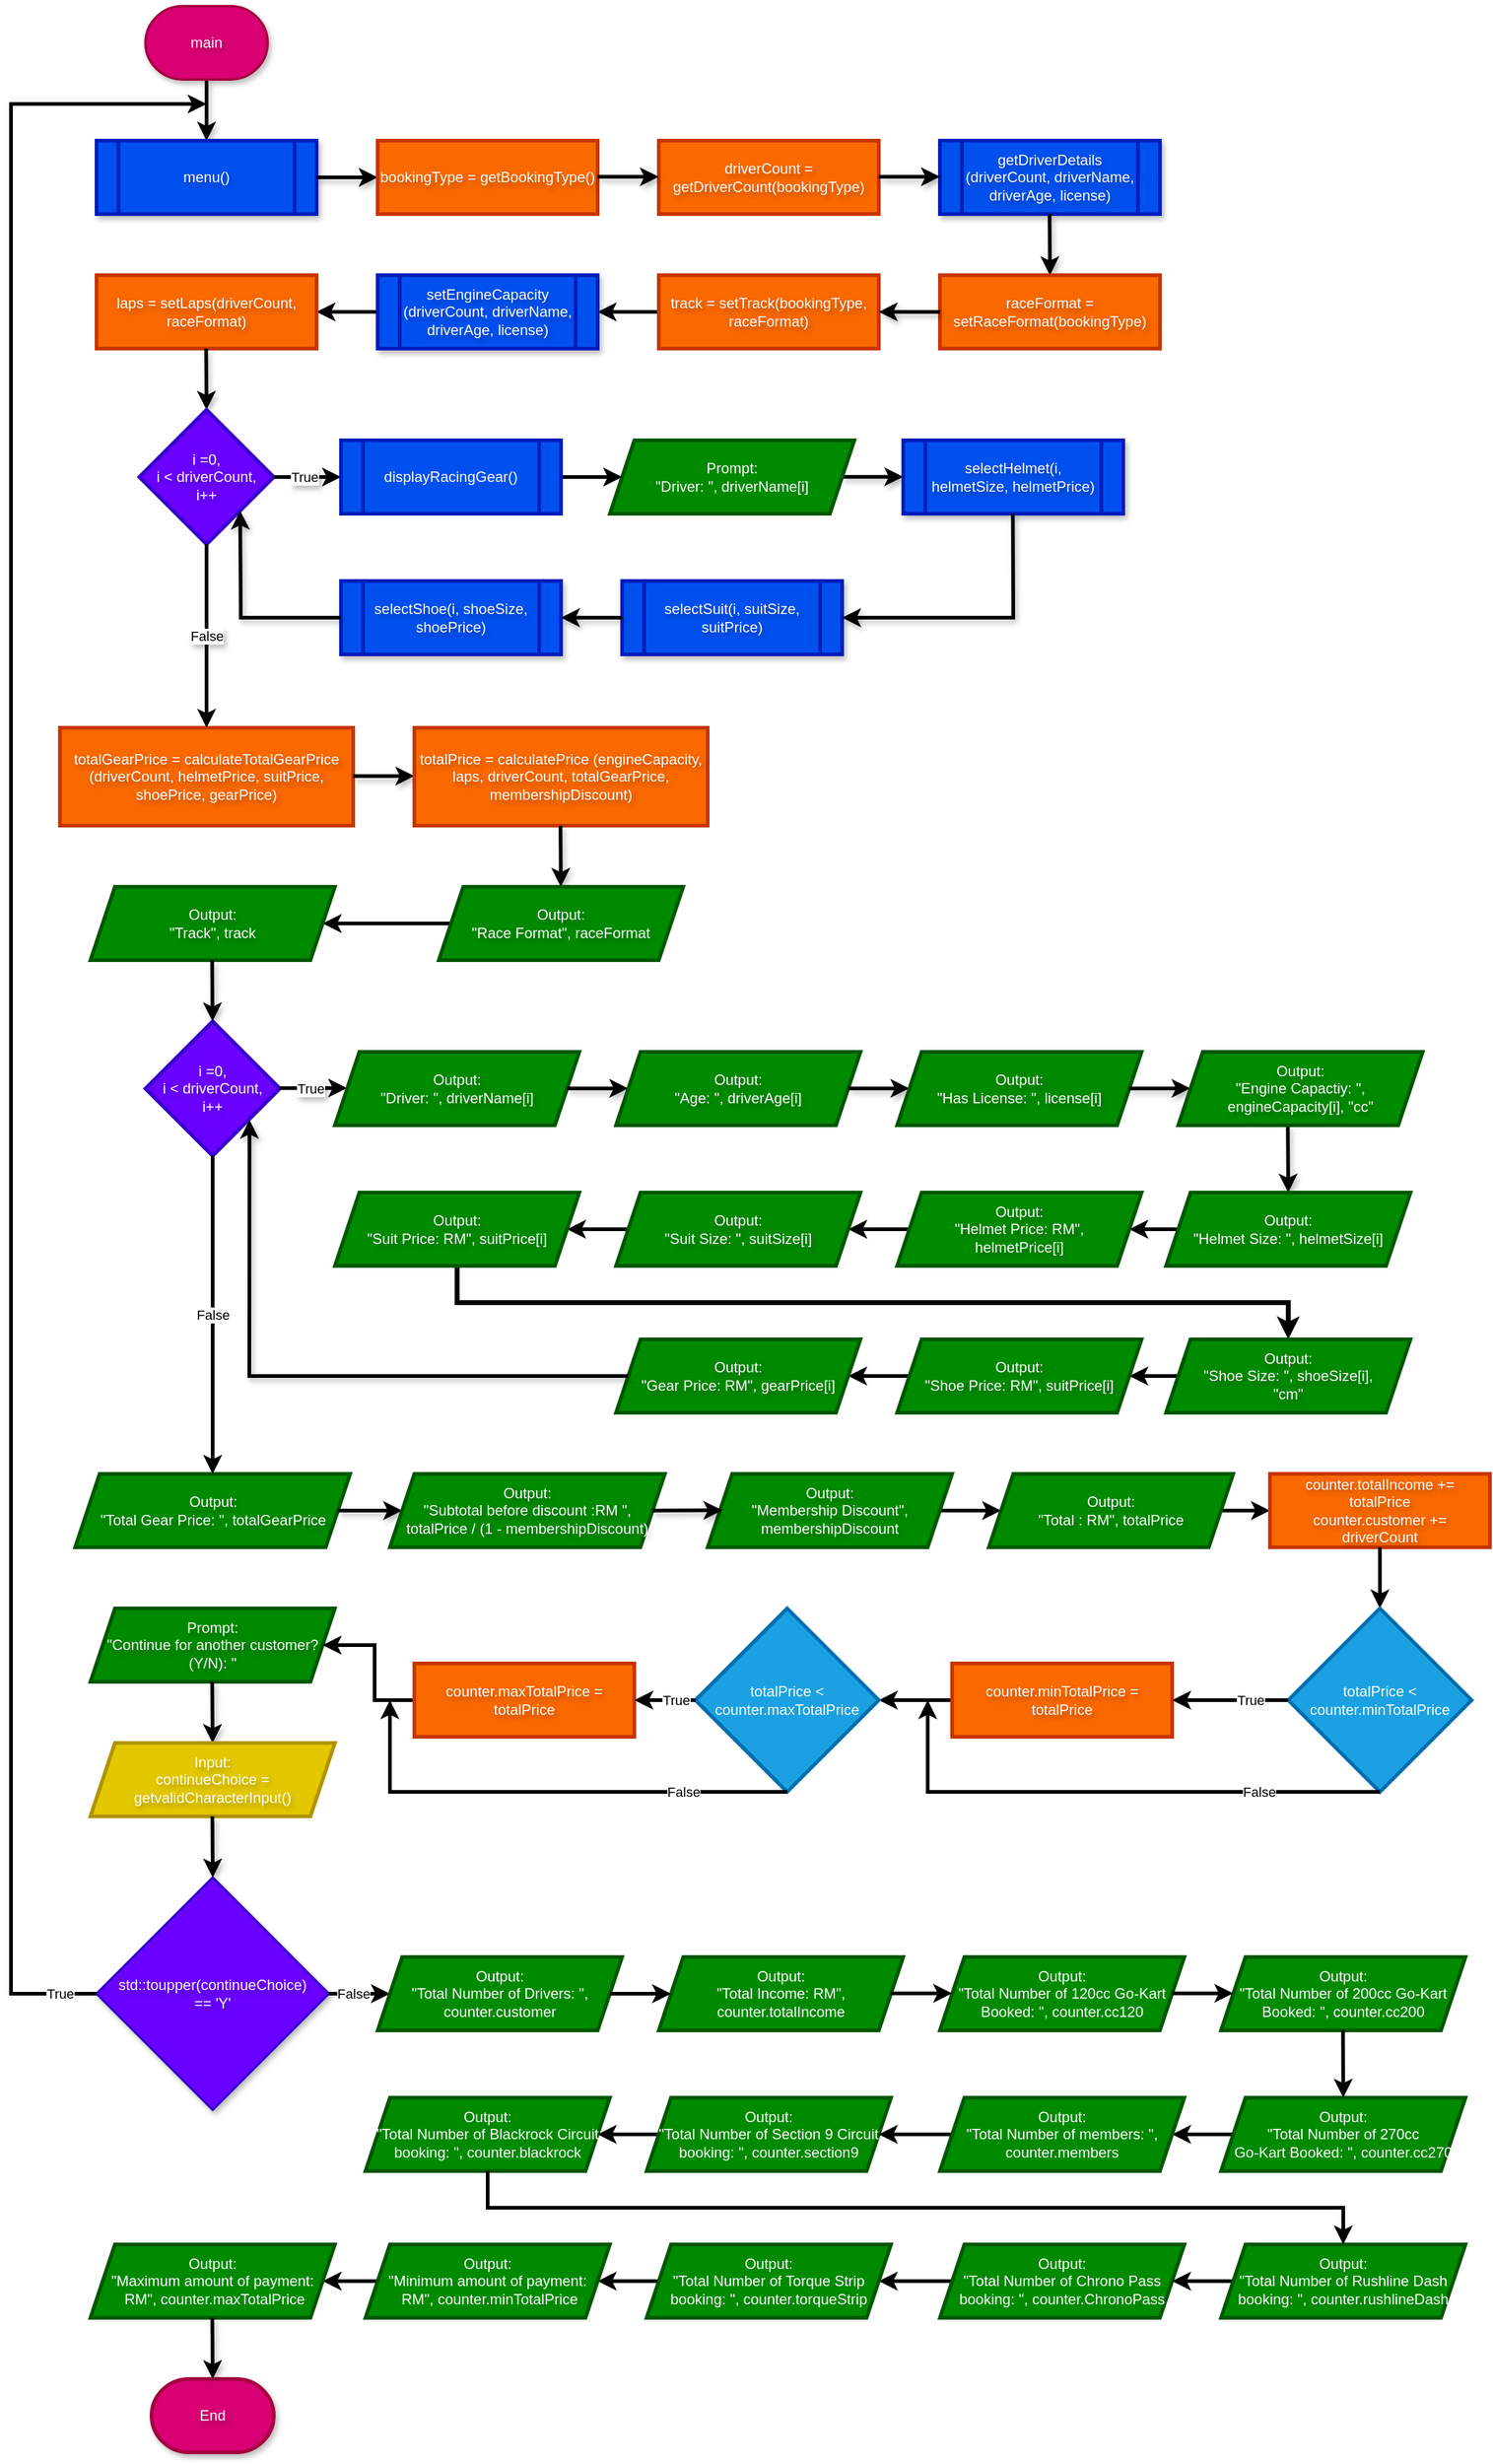 <mxfile>
    <diagram id="DSDsXnFP1v6kwenmJiHx" name="Page-1">
        <mxGraphModel dx="680" dy="610" grid="1" gridSize="10" guides="1" tooltips="1" connect="1" arrows="1" fold="1" page="1" pageScale="1" pageWidth="827" pageHeight="1169" background="none" math="0" shadow="0">
            <root>
                <mxCell id="0"/>
                <mxCell id="1" parent="0"/>
                <mxCell id="25" value="" style="edgeStyle=none;html=1;strokeWidth=3;shadow=1;textShadow=1;spacing=2;" parent="1" source="2" target="24" edge="1">
                    <mxGeometry relative="1" as="geometry"/>
                </mxCell>
                <mxCell id="2" value="main" style="strokeWidth=2;html=1;shape=mxgraph.flowchart.terminator;whiteSpace=wrap;fillColor=#d80073;strokeColor=#A50040;shadow=1;fontColor=#ffffff;textShadow=1;spacing=2;" parent="1" vertex="1">
                    <mxGeometry x="270" y="40" width="100" height="60" as="geometry"/>
                </mxCell>
                <mxCell id="24" value="menu()" style="shape=process;whiteSpace=wrap;html=1;backgroundOutline=1;strokeWidth=3;shadow=1;fillColor=#0050ef;strokeColor=#001DBC;fontColor=#ffffff;textShadow=1;spacing=2;" parent="1" vertex="1">
                    <mxGeometry x="230" y="150" width="180" height="60" as="geometry"/>
                </mxCell>
                <mxCell id="109" value="std::toupper(continueChoice)&lt;br&gt;== &#39;Y&#39;" style="rhombus;whiteSpace=wrap;html=1;fillColor=#6a00ff;strokeColor=#3700CC;strokeWidth=2;shadow=1;fontColor=#ffffff;textShadow=1;spacing=2;" parent="1" vertex="1">
                    <mxGeometry x="230" y="1570" width="190" height="190" as="geometry"/>
                </mxCell>
                <mxCell id="118" value="" style="edgeStyle=none;html=1;strokeWidth=3;shadow=1;textShadow=1;spacing=2;exitX=1;exitY=0.5;exitDx=0;exitDy=0;" parent="1" source="24" edge="1">
                    <mxGeometry relative="1" as="geometry">
                        <mxPoint x="319.66" y="210" as="sourcePoint"/>
                        <mxPoint x="460" y="180" as="targetPoint"/>
                    </mxGeometry>
                </mxCell>
                <mxCell id="119" value="bookingType = getBookingType()" style="whiteSpace=wrap;html=1;fillColor=#fa6800;fontColor=#FFFFFF;strokeColor=#C73500;strokeWidth=3;textShadow=1;spacing=2;" parent="1" vertex="1">
                    <mxGeometry x="460" y="150" width="180" height="60" as="geometry"/>
                </mxCell>
                <mxCell id="121" value="driverCount =&lt;br&gt;getDriverCount(bookingType)" style="whiteSpace=wrap;html=1;fillColor=#fa6800;fontColor=#FFFFFF;strokeColor=#C73500;strokeWidth=3;textShadow=1;spacing=2;" parent="1" vertex="1">
                    <mxGeometry x="690" y="150" width="180" height="60" as="geometry"/>
                </mxCell>
                <mxCell id="124" value="getDriverDetails (driverCount, driverName, driverAge, license)" style="shape=process;whiteSpace=wrap;html=1;backgroundOutline=1;strokeWidth=3;shadow=1;fillColor=#0050ef;strokeColor=#001DBC;fontColor=#ffffff;textShadow=1;spacing=2;" parent="1" vertex="1">
                    <mxGeometry x="920" y="150" width="180" height="60" as="geometry"/>
                </mxCell>
                <mxCell id="125" value="" style="edgeStyle=none;html=1;strokeWidth=3;shadow=1;entryX=0.5;entryY=0;entryDx=0;entryDy=0;textShadow=1;spacing=2;" parent="1" edge="1">
                    <mxGeometry relative="1" as="geometry">
                        <mxPoint x="1009.71" y="210" as="sourcePoint"/>
                        <mxPoint x="1010.05" y="260" as="targetPoint"/>
                    </mxGeometry>
                </mxCell>
                <mxCell id="126" value="raceFormat =&lt;br&gt;setRaceFormat(bookingType)" style="whiteSpace=wrap;html=1;fillColor=#fa6800;fontColor=#FFFFFF;strokeColor=#C73500;strokeWidth=3;textShadow=1;spacing=2;" parent="1" vertex="1">
                    <mxGeometry x="920" y="260" width="180" height="60" as="geometry"/>
                </mxCell>
                <mxCell id="228" value="" style="edgeStyle=none;html=1;strokeWidth=3;" parent="1" source="129" target="132" edge="1">
                    <mxGeometry relative="1" as="geometry"/>
                </mxCell>
                <mxCell id="129" value="track = setTrack(bookingType, raceFormat)" style="whiteSpace=wrap;html=1;fillColor=#fa6800;fontColor=#FFFFFF;strokeColor=#C73500;strokeWidth=3;textShadow=1;spacing=2;" parent="1" vertex="1">
                    <mxGeometry x="690" y="260" width="180" height="60" as="geometry"/>
                </mxCell>
                <mxCell id="229" value="" style="edgeStyle=none;html=1;strokeWidth=3;" parent="1" source="132" target="134" edge="1">
                    <mxGeometry relative="1" as="geometry"/>
                </mxCell>
                <mxCell id="132" value="setEngineCapacity&lt;br&gt;(driverCount, driverName, driverAge, license)" style="shape=process;whiteSpace=wrap;html=1;backgroundOutline=1;strokeWidth=3;shadow=1;fillColor=#0050ef;strokeColor=#001DBC;fontColor=#ffffff;textShadow=1;spacing=2;" parent="1" vertex="1">
                    <mxGeometry x="460" y="260" width="180" height="60" as="geometry"/>
                </mxCell>
                <mxCell id="134" value="laps = setLaps(driverCount, raceFormat)" style="whiteSpace=wrap;html=1;fillColor=#fa6800;fontColor=#FFFFFF;strokeColor=#C73500;strokeWidth=3;textShadow=1;spacing=2;" parent="1" vertex="1">
                    <mxGeometry x="230" y="260" width="180" height="60" as="geometry"/>
                </mxCell>
                <mxCell id="135" value="" style="edgeStyle=none;html=1;strokeWidth=3;shadow=1;entryX=0.5;entryY=0;entryDx=0;entryDy=0;textShadow=1;spacing=2;" parent="1" edge="1">
                    <mxGeometry relative="1" as="geometry">
                        <mxPoint x="319.66" y="320" as="sourcePoint"/>
                        <mxPoint x="320" y="370" as="targetPoint"/>
                    </mxGeometry>
                </mxCell>
                <mxCell id="136" value="i =0,&lt;br&gt;i &amp;lt; driverCount,&lt;br&gt;i++" style="rhombus;whiteSpace=wrap;html=1;fillColor=#6a00ff;fontColor=#ffffff;strokeColor=#3700CC;textShadow=1;spacing=2;strokeWidth=3;" parent="1" vertex="1">
                    <mxGeometry x="265" y="370" width="110" height="110" as="geometry"/>
                </mxCell>
                <mxCell id="143" value="selectSuit(i, suitSize, suitPrice)" style="shape=process;whiteSpace=wrap;html=1;backgroundOutline=1;strokeWidth=3;shadow=1;fillColor=#0050ef;strokeColor=#001DBC;fontColor=#ffffff;textShadow=1;spacing=2;" parent="1" vertex="1">
                    <mxGeometry x="660" y="510" width="180" height="60" as="geometry"/>
                </mxCell>
                <mxCell id="145" value="selectShoe(i, shoeSize, shoePrice)" style="shape=process;whiteSpace=wrap;html=1;backgroundOutline=1;strokeWidth=3;shadow=1;fillColor=#0050ef;strokeColor=#001DBC;fontColor=#ffffff;textShadow=1;spacing=2;" parent="1" vertex="1">
                    <mxGeometry x="430" y="510" width="180" height="60" as="geometry"/>
                </mxCell>
                <mxCell id="146" value="" style="edgeStyle=none;html=1;strokeWidth=3;shadow=1;entryX=1;entryY=1;entryDx=0;entryDy=0;exitX=0;exitY=0.5;exitDx=0;exitDy=0;rounded=0;curved=0;textShadow=1;spacing=2;" parent="1" source="145" target="136" edge="1">
                    <mxGeometry relative="1" as="geometry">
                        <mxPoint x="428" y="770" as="sourcePoint"/>
                        <mxPoint x="346.5" y="452.5" as="targetPoint"/>
                        <Array as="points">
                            <mxPoint x="348" y="540"/>
                        </Array>
                    </mxGeometry>
                </mxCell>
                <mxCell id="149" value="totalGearPrice = calculateTotalGearPrice (driverCount, helmetPrice, suitPrice, shoePrice, gearPrice)" style="whiteSpace=wrap;html=1;fillColor=#fa6800;fontColor=#FFFFFF;strokeColor=#C73500;strokeWidth=3;textShadow=1;spacing=2;" parent="1" vertex="1">
                    <mxGeometry x="200" y="630" width="240" height="80" as="geometry"/>
                </mxCell>
                <mxCell id="150" value="" style="endArrow=classic;html=1;exitX=0.5;exitY=1;exitDx=0;exitDy=0;entryX=0.5;entryY=0;entryDx=0;entryDy=0;strokeWidth=3;textShadow=1;spacing=2;" parent="1" source="136" target="149" edge="1">
                    <mxGeometry relative="1" as="geometry">
                        <mxPoint x="300" y="630" as="sourcePoint"/>
                        <mxPoint x="400" y="630" as="targetPoint"/>
                    </mxGeometry>
                </mxCell>
                <mxCell id="151" value="False" style="edgeLabel;resizable=0;html=1;;align=center;verticalAlign=middle;textShadow=1;spacing=2;" parent="150" connectable="0" vertex="1">
                    <mxGeometry relative="1" as="geometry"/>
                </mxCell>
                <mxCell id="152" value="" style="endArrow=classic;html=1;exitX=1;exitY=0.5;exitDx=0;exitDy=0;entryX=0;entryY=0.5;entryDx=0;entryDy=0;strokeWidth=3;textShadow=1;spacing=2;" parent="1" source="136" edge="1">
                    <mxGeometry relative="1" as="geometry">
                        <mxPoint x="390" y="460" as="sourcePoint"/>
                        <mxPoint x="430" y="425" as="targetPoint"/>
                    </mxGeometry>
                </mxCell>
                <mxCell id="153" value="True" style="edgeLabel;resizable=0;html=1;;align=center;verticalAlign=middle;textShadow=1;spacing=2;" parent="152" connectable="0" vertex="1">
                    <mxGeometry relative="1" as="geometry">
                        <mxPoint x="-3" as="offset"/>
                    </mxGeometry>
                </mxCell>
                <mxCell id="155" value="" style="edgeStyle=none;html=1;strokeWidth=3;shadow=1;textShadow=1;spacing=2;" parent="1" edge="1">
                    <mxGeometry relative="1" as="geometry">
                        <mxPoint x="440" y="669.47" as="sourcePoint"/>
                        <mxPoint x="490" y="669.47" as="targetPoint"/>
                    </mxGeometry>
                </mxCell>
                <mxCell id="156" value="totalPrice = calculatePrice (engineCapacity, laps, driverCount, totalGearPrice, membershipDiscount)" style="whiteSpace=wrap;html=1;fillColor=#fa6800;fontColor=#FFFFFF;strokeColor=#C73500;strokeWidth=3;textShadow=1;spacing=2;" parent="1" vertex="1">
                    <mxGeometry x="490" y="630" width="240" height="80" as="geometry"/>
                </mxCell>
                <mxCell id="157" value="" style="edgeStyle=none;html=1;strokeWidth=3;shadow=1;entryX=0.5;entryY=0;entryDx=0;entryDy=0;textShadow=1;spacing=2;" parent="1" edge="1">
                    <mxGeometry relative="1" as="geometry">
                        <mxPoint x="609.58" y="710" as="sourcePoint"/>
                        <mxPoint x="609.92" y="760" as="targetPoint"/>
                    </mxGeometry>
                </mxCell>
                <mxCell id="230" value="" style="edgeStyle=none;html=1;strokeWidth=3;" parent="1" source="158" target="161" edge="1">
                    <mxGeometry relative="1" as="geometry"/>
                </mxCell>
                <mxCell id="158" value="Output:&lt;br&gt;&quot;Race Format&quot;, raceFormat" style="shape=parallelogram;perimeter=parallelogramPerimeter;whiteSpace=wrap;html=1;fixedSize=1;fillColor=#008a00;fontColor=#ffffff;strokeColor=#005700;textShadow=1;spacing=2;strokeWidth=3;" parent="1" vertex="1">
                    <mxGeometry x="510" y="760" width="200" height="60" as="geometry"/>
                </mxCell>
                <mxCell id="161" value="Output:&lt;br&gt;&quot;Track&quot;, track" style="shape=parallelogram;perimeter=parallelogramPerimeter;whiteSpace=wrap;html=1;fixedSize=1;fillColor=#008a00;fontColor=#ffffff;strokeColor=#005700;textShadow=1;spacing=2;strokeWidth=3;" parent="1" vertex="1">
                    <mxGeometry x="225" y="760" width="200" height="60" as="geometry"/>
                </mxCell>
                <mxCell id="162" value="i =0,&lt;br&gt;i &amp;lt; driverCount,&lt;br&gt;i++" style="rhombus;whiteSpace=wrap;html=1;fillColor=#6a00ff;fontColor=#ffffff;strokeColor=#3700CC;textShadow=1;spacing=2;strokeWidth=3;" parent="1" vertex="1">
                    <mxGeometry x="270" y="870" width="110" height="110" as="geometry"/>
                </mxCell>
                <mxCell id="163" value="" style="edgeStyle=none;html=1;strokeWidth=3;shadow=1;entryX=0.5;entryY=0;entryDx=0;entryDy=0;textShadow=1;spacing=2;" parent="1" edge="1">
                    <mxGeometry relative="1" as="geometry">
                        <mxPoint x="324.57" y="820" as="sourcePoint"/>
                        <mxPoint x="324.91" y="870" as="targetPoint"/>
                    </mxGeometry>
                </mxCell>
                <mxCell id="164" value="" style="endArrow=classic;html=1;exitX=1;exitY=0.5;exitDx=0;exitDy=0;entryX=0;entryY=0.5;entryDx=0;entryDy=0;strokeWidth=3;textShadow=1;spacing=2;" parent="1" edge="1">
                    <mxGeometry relative="1" as="geometry">
                        <mxPoint x="380" y="924.57" as="sourcePoint"/>
                        <mxPoint x="435" y="924.57" as="targetPoint"/>
                    </mxGeometry>
                </mxCell>
                <mxCell id="165" value="True" style="edgeLabel;resizable=0;html=1;;align=center;verticalAlign=middle;textShadow=1;spacing=2;" parent="164" connectable="0" vertex="1">
                    <mxGeometry relative="1" as="geometry">
                        <mxPoint x="-3" as="offset"/>
                    </mxGeometry>
                </mxCell>
                <mxCell id="166" value="Output:&lt;br&gt;&quot;Driver: &quot;, driverName[i]" style="shape=parallelogram;perimeter=parallelogramPerimeter;whiteSpace=wrap;html=1;fixedSize=1;fillColor=#008a00;fontColor=#ffffff;strokeColor=#005700;textShadow=1;spacing=2;strokeWidth=3;" parent="1" vertex="1">
                    <mxGeometry x="425" y="895" width="200" height="60" as="geometry"/>
                </mxCell>
                <mxCell id="170" value="" style="edgeStyle=none;html=1;strokeWidth=3;shadow=1;entryX=0.5;entryY=0;entryDx=0;entryDy=0;textShadow=1;spacing=2;" parent="1" target="171" edge="1">
                    <mxGeometry relative="1" as="geometry">
                        <mxPoint x="1204.64" y="955" as="sourcePoint"/>
                        <mxPoint x="1204.98" y="1005" as="targetPoint"/>
                    </mxGeometry>
                </mxCell>
                <mxCell id="192" value="" style="edgeStyle=none;html=1;textShadow=1;strokeWidth=3;spacing=2;" parent="1" source="171" target="184" edge="1">
                    <mxGeometry relative="1" as="geometry"/>
                </mxCell>
                <mxCell id="171" value="Output:&lt;br&gt;&quot;Helmet Size: &quot;, helmetSize[i]" style="shape=parallelogram;perimeter=parallelogramPerimeter;whiteSpace=wrap;html=1;fixedSize=1;fillColor=#008a00;fontColor=#ffffff;strokeColor=#005700;textShadow=1;spacing=2;strokeWidth=3;" parent="1" vertex="1">
                    <mxGeometry x="1105" y="1010" width="200" height="60" as="geometry"/>
                </mxCell>
                <mxCell id="172" value="" style="edgeStyle=none;html=1;strokeWidth=3;shadow=1;textShadow=1;spacing=2;" parent="1" edge="1">
                    <mxGeometry relative="1" as="geometry">
                        <mxPoint x="840" y="424.83" as="sourcePoint"/>
                        <mxPoint x="890" y="424.83" as="targetPoint"/>
                    </mxGeometry>
                </mxCell>
                <mxCell id="173" value="selectHelmet(i, helmetSize, helmetPrice)" style="shape=process;whiteSpace=wrap;html=1;backgroundOutline=1;strokeWidth=3;shadow=1;fillColor=#0050ef;strokeColor=#001DBC;fontColor=#ffffff;textShadow=1;spacing=2;" parent="1" vertex="1">
                    <mxGeometry x="890" y="395" width="180" height="60" as="geometry"/>
                </mxCell>
                <mxCell id="174" value="" style="edgeStyle=none;html=1;strokeWidth=3;shadow=1;entryX=1;entryY=0.5;entryDx=0;entryDy=0;textShadow=1;spacing=2;rounded=0;curved=0;" parent="1" target="143" edge="1">
                    <mxGeometry relative="1" as="geometry">
                        <mxPoint x="979.7" y="455" as="sourcePoint"/>
                        <mxPoint x="980" y="510" as="targetPoint"/>
                        <Array as="points">
                            <mxPoint x="980" y="540"/>
                        </Array>
                    </mxGeometry>
                </mxCell>
                <mxCell id="176" value="" style="edgeStyle=none;html=1;strokeWidth=3;shadow=1;entryX=1;entryY=0.5;entryDx=0;entryDy=0;exitX=0;exitY=0.5;exitDx=0;exitDy=0;textShadow=1;spacing=2;" parent="1" source="143" target="145" edge="1">
                    <mxGeometry relative="1" as="geometry">
                        <mxPoint x="620" y="434.83" as="sourcePoint"/>
                        <mxPoint x="670" y="434.83" as="targetPoint"/>
                    </mxGeometry>
                </mxCell>
                <mxCell id="178" value="" style="edgeStyle=none;html=1;strokeWidth=3;shadow=1;textShadow=1;spacing=2;" parent="1" edge="1">
                    <mxGeometry relative="1" as="geometry">
                        <mxPoint x="615" y="924.82" as="sourcePoint"/>
                        <mxPoint x="665" y="924.82" as="targetPoint"/>
                    </mxGeometry>
                </mxCell>
                <mxCell id="179" value="Output:&lt;br&gt;&quot;Age: &quot;, driverAge[i]" style="shape=parallelogram;perimeter=parallelogramPerimeter;whiteSpace=wrap;html=1;fixedSize=1;fillColor=#008a00;fontColor=#ffffff;strokeColor=#005700;textShadow=1;spacing=2;strokeWidth=3;" parent="1" vertex="1">
                    <mxGeometry x="655" y="895" width="200" height="60" as="geometry"/>
                </mxCell>
                <mxCell id="180" value="" style="edgeStyle=none;html=1;strokeWidth=3;shadow=1;textShadow=1;spacing=2;" parent="1" edge="1">
                    <mxGeometry relative="1" as="geometry">
                        <mxPoint x="845" y="924.82" as="sourcePoint"/>
                        <mxPoint x="895" y="924.82" as="targetPoint"/>
                    </mxGeometry>
                </mxCell>
                <mxCell id="181" value="&lt;span style=&quot;color: rgb(255, 255, 255);&quot;&gt;Output:&lt;/span&gt;&lt;br&gt;&lt;span style=&quot;color: rgb(255, 255, 255);&quot;&gt;&quot;Has License: &quot;, license[i]&lt;/span&gt;" style="shape=parallelogram;perimeter=parallelogramPerimeter;whiteSpace=wrap;html=1;fixedSize=1;fillColor=#008a00;fontColor=#ffffff;strokeColor=#005700;textShadow=1;spacing=2;strokeWidth=3;" parent="1" vertex="1">
                    <mxGeometry x="885" y="895" width="200" height="60" as="geometry"/>
                </mxCell>
                <mxCell id="182" value="" style="edgeStyle=none;html=1;strokeWidth=3;shadow=1;textShadow=1;spacing=2;" parent="1" edge="1">
                    <mxGeometry relative="1" as="geometry">
                        <mxPoint x="1075" y="924.82" as="sourcePoint"/>
                        <mxPoint x="1125" y="924.82" as="targetPoint"/>
                    </mxGeometry>
                </mxCell>
                <mxCell id="183" value="&lt;span style=&quot;color: rgb(255, 255, 255);&quot;&gt;Output:&lt;/span&gt;&lt;br&gt;&lt;span style=&quot;color: rgb(255, 255, 255);&quot;&gt;&quot;Engine Capactiy: &quot;, engineCapacity[i], &quot;cc&quot;&lt;/span&gt;" style="shape=parallelogram;perimeter=parallelogramPerimeter;whiteSpace=wrap;html=1;fixedSize=1;fillColor=#008a00;fontColor=#ffffff;strokeColor=#005700;textShadow=1;spacing=2;strokeWidth=3;" parent="1" vertex="1">
                    <mxGeometry x="1115" y="895" width="200" height="60" as="geometry"/>
                </mxCell>
                <mxCell id="193" value="" style="edgeStyle=none;html=1;textShadow=1;strokeWidth=3;spacing=2;" parent="1" source="184" target="185" edge="1">
                    <mxGeometry relative="1" as="geometry"/>
                </mxCell>
                <mxCell id="184" value="&lt;span style=&quot;color: rgb(255, 255, 255);&quot;&gt;Output:&lt;/span&gt;&lt;br&gt;&lt;span style=&quot;color: rgb(255, 255, 255);&quot;&gt;&quot;Helmet Price: RM&quot;,&lt;br&gt;helmetPrice[i]&lt;/span&gt;" style="shape=parallelogram;perimeter=parallelogramPerimeter;whiteSpace=wrap;html=1;fixedSize=1;fillColor=#008a00;fontColor=#ffffff;strokeColor=#005700;textShadow=1;spacing=2;strokeWidth=3;" parent="1" vertex="1">
                    <mxGeometry x="885" y="1010" width="200" height="60" as="geometry"/>
                </mxCell>
                <mxCell id="194" value="" style="edgeStyle=none;html=1;textShadow=1;strokeWidth=3;spacing=2;" parent="1" source="185" target="186" edge="1">
                    <mxGeometry relative="1" as="geometry"/>
                </mxCell>
                <mxCell id="185" value="&lt;span style=&quot;color: rgb(255, 255, 255);&quot;&gt;Output:&lt;/span&gt;&lt;br&gt;&lt;span style=&quot;color: rgb(255, 255, 255);&quot;&gt;&quot;Suit Size: &quot;, suitSize[i]&lt;/span&gt;" style="shape=parallelogram;perimeter=parallelogramPerimeter;whiteSpace=wrap;html=1;fixedSize=1;fillColor=#008a00;fontColor=#ffffff;strokeColor=#005700;textShadow=1;spacing=2;strokeWidth=3;" parent="1" vertex="1">
                    <mxGeometry x="655" y="1010" width="200" height="60" as="geometry"/>
                </mxCell>
                <mxCell id="196" value="" style="edgeStyle=none;html=1;entryX=0.5;entryY=0;entryDx=0;entryDy=0;strokeWidth=4;textShadow=1;rounded=0;curved=0;spacing=2;" parent="1" source="186" target="187" edge="1">
                    <mxGeometry relative="1" as="geometry">
                        <mxPoint x="525.0" y="1150" as="targetPoint"/>
                        <Array as="points">
                            <mxPoint x="525" y="1100"/>
                            <mxPoint x="1205" y="1100"/>
                        </Array>
                    </mxGeometry>
                </mxCell>
                <mxCell id="186" value="&lt;span style=&quot;color: rgb(255, 255, 255);&quot;&gt;Output:&lt;/span&gt;&lt;br&gt;&lt;span style=&quot;color: rgb(255, 255, 255);&quot;&gt;&quot;Suit Price: RM&quot;, suitPrice[i]&lt;/span&gt;" style="shape=parallelogram;perimeter=parallelogramPerimeter;whiteSpace=wrap;html=1;fixedSize=1;fillColor=#008a00;fontColor=#ffffff;strokeColor=#005700;textShadow=1;spacing=2;strokeWidth=3;" parent="1" vertex="1">
                    <mxGeometry x="425" y="1010" width="200" height="60" as="geometry"/>
                </mxCell>
                <mxCell id="197" value="" style="edgeStyle=none;html=1;textShadow=1;strokeWidth=3;spacing=2;" parent="1" source="187" target="188" edge="1">
                    <mxGeometry relative="1" as="geometry"/>
                </mxCell>
                <mxCell id="187" value="&lt;span style=&quot;color: rgb(255, 255, 255);&quot;&gt;Output:&lt;/span&gt;&lt;br&gt;&lt;span style=&quot;color: rgb(255, 255, 255);&quot;&gt;&quot;Shoe Size: &quot;, shoeSize[i],&lt;br&gt;&quot;cm&quot;&lt;/span&gt;" style="shape=parallelogram;perimeter=parallelogramPerimeter;whiteSpace=wrap;html=1;fixedSize=1;fillColor=#008a00;fontColor=#ffffff;strokeColor=#005700;textShadow=1;spacing=2;strokeWidth=3;" parent="1" vertex="1">
                    <mxGeometry x="1105" y="1130" width="200" height="60" as="geometry"/>
                </mxCell>
                <mxCell id="198" value="" style="edgeStyle=none;html=1;textShadow=1;strokeWidth=3;spacing=2;" parent="1" source="188" target="189" edge="1">
                    <mxGeometry relative="1" as="geometry"/>
                </mxCell>
                <mxCell id="188" value="&lt;span style=&quot;color: rgb(255, 255, 255);&quot;&gt;Output:&lt;/span&gt;&lt;br&gt;&lt;span style=&quot;color: rgb(255, 255, 255);&quot;&gt;&quot;Shoe Price: RM&quot;, suitPrice[i]&lt;/span&gt;" style="shape=parallelogram;perimeter=parallelogramPerimeter;whiteSpace=wrap;html=1;fixedSize=1;fillColor=#008a00;fontColor=#ffffff;strokeColor=#005700;textShadow=1;spacing=2;strokeWidth=3;" parent="1" vertex="1">
                    <mxGeometry x="885" y="1130" width="200" height="60" as="geometry"/>
                </mxCell>
                <mxCell id="189" value="&lt;span style=&quot;color: rgb(255, 255, 255);&quot;&gt;Output:&lt;/span&gt;&lt;br&gt;&lt;span style=&quot;color: rgb(255, 255, 255);&quot;&gt;&quot;Gear Price: RM&quot;, gearPrice[i]&lt;/span&gt;" style="shape=parallelogram;perimeter=parallelogramPerimeter;whiteSpace=wrap;html=1;fixedSize=1;fillColor=#008a00;fontColor=#ffffff;strokeColor=#005700;textShadow=1;spacing=2;strokeWidth=3;" parent="1" vertex="1">
                    <mxGeometry x="655" y="1130" width="200" height="60" as="geometry"/>
                </mxCell>
                <mxCell id="190" value="" style="edgeStyle=none;html=1;strokeWidth=3;shadow=1;exitX=0;exitY=0.5;exitDx=0;exitDy=0;textShadow=1;rounded=0;curved=0;entryX=0.774;entryY=0.732;entryDx=0;entryDy=0;entryPerimeter=0;spacing=2;" parent="1" source="189" target="162" edge="1">
                    <mxGeometry relative="1" as="geometry">
                        <mxPoint x="674" y="1157.5" as="sourcePoint"/>
                        <mxPoint x="355" y="990" as="targetPoint"/>
                        <Array as="points">
                            <mxPoint x="355" y="1160"/>
                        </Array>
                    </mxGeometry>
                </mxCell>
                <mxCell id="201" value="&lt;span style=&quot;color: rgb(255, 255, 255);&quot;&gt;Output:&lt;/span&gt;&lt;br&gt;&lt;span style=&quot;color: rgb(255, 255, 255);&quot;&gt;&quot;Total Gear Price: &quot;, totalGearPrice&lt;/span&gt;" style="shape=parallelogram;perimeter=parallelogramPerimeter;whiteSpace=wrap;html=1;fixedSize=1;fillColor=#008a00;fontColor=#ffffff;strokeColor=#005700;textShadow=1;spacing=2;strokeWidth=3;" parent="1" vertex="1">
                    <mxGeometry x="212.5" y="1240" width="225" height="60" as="geometry"/>
                </mxCell>
                <mxCell id="202" value="" style="endArrow=classic;html=1;exitX=0.5;exitY=1;exitDx=0;exitDy=0;entryX=0.5;entryY=0;entryDx=0;entryDy=0;strokeWidth=3;spacing=2;" parent="1" source="162" target="201" edge="1">
                    <mxGeometry relative="1" as="geometry">
                        <mxPoint x="375" y="1070" as="sourcePoint"/>
                        <mxPoint x="475" y="1070" as="targetPoint"/>
                    </mxGeometry>
                </mxCell>
                <mxCell id="203" value="False" style="edgeLabel;resizable=0;html=1;;align=center;verticalAlign=middle;spacing=2;" parent="202" connectable="0" vertex="1">
                    <mxGeometry relative="1" as="geometry"/>
                </mxCell>
                <mxCell id="204" value="" style="edgeStyle=none;html=1;strokeWidth=3;shadow=1;textShadow=1;spacing=2;exitX=1;exitY=0.5;exitDx=0;exitDy=0;" parent="1" source="201" edge="1">
                    <mxGeometry relative="1" as="geometry">
                        <mxPoint x="438" y="1270" as="sourcePoint"/>
                        <mxPoint x="480" y="1270" as="targetPoint"/>
                    </mxGeometry>
                </mxCell>
                <mxCell id="231" value="" style="edgeStyle=none;html=1;strokeWidth=3;" parent="1" source="205" target="207" edge="1">
                    <mxGeometry relative="1" as="geometry"/>
                </mxCell>
                <mxCell id="205" value="Output:&lt;br&gt;&quot;Membership Discount&quot;,&lt;br&gt;membershipDiscount" style="shape=parallelogram;perimeter=parallelogramPerimeter;whiteSpace=wrap;html=1;fixedSize=1;fillColor=#008a00;fontColor=#ffffff;strokeColor=#005700;textShadow=1;spacing=2;strokeWidth=3;" parent="1" vertex="1">
                    <mxGeometry x="730" y="1240" width="200" height="60" as="geometry"/>
                </mxCell>
                <mxCell id="274" value="" style="edgeStyle=none;html=1;strokeWidth=3;" parent="1" source="207" target="208" edge="1">
                    <mxGeometry relative="1" as="geometry"/>
                </mxCell>
                <mxCell id="207" value="Output:&lt;br&gt;&quot;Total : RM&quot;, totalPrice" style="shape=parallelogram;perimeter=parallelogramPerimeter;whiteSpace=wrap;html=1;fixedSize=1;fillColor=#008a00;fontColor=#ffffff;strokeColor=#005700;textShadow=1;spacing=2;strokeWidth=3;" parent="1" vertex="1">
                    <mxGeometry x="960" y="1240" width="200" height="60" as="geometry"/>
                </mxCell>
                <mxCell id="208" value="counter.totalIncome +=&lt;br&gt;totalPrice&lt;br&gt;&lt;span style=&quot;color: rgb(255, 255, 255);&quot;&gt;counter.customer +=&lt;/span&gt;&lt;br&gt;&lt;span style=&quot;color: rgb(255, 255, 255);&quot;&gt;driverCount&lt;/span&gt;" style="whiteSpace=wrap;html=1;fillColor=#fa6800;fontColor=#FFFFFF;strokeColor=#C73500;strokeWidth=3;textShadow=1;spacing=2;" parent="1" vertex="1">
                    <mxGeometry x="1190" y="1240" width="180" height="60" as="geometry"/>
                </mxCell>
                <mxCell id="283" value="" style="edgeStyle=none;html=1;strokeWidth=3;" parent="1" edge="1">
                    <mxGeometry relative="1" as="geometry">
                        <mxPoint x="1280" y="1300" as="sourcePoint"/>
                        <mxPoint x="1280" y="1350" as="targetPoint"/>
                    </mxGeometry>
                </mxCell>
                <mxCell id="215" value="Prompt:&lt;br&gt;&quot;Continue for another customer?&lt;br&gt;(Y/N): &quot;" style="shape=parallelogram;perimeter=parallelogramPerimeter;whiteSpace=wrap;html=1;fixedSize=1;fillColor=#008a00;fontColor=#ffffff;strokeColor=#005700;textShadow=1;spacing=2;strokeWidth=3;" parent="1" vertex="1">
                    <mxGeometry x="225" y="1350" width="200" height="60" as="geometry"/>
                </mxCell>
                <mxCell id="216" value="" style="edgeStyle=none;html=1;strokeWidth=3;shadow=1;entryX=0.5;entryY=0;entryDx=0;entryDy=0;textShadow=1;spacing=2;" parent="1" edge="1">
                    <mxGeometry relative="1" as="geometry">
                        <mxPoint x="324.63" y="1410" as="sourcePoint"/>
                        <mxPoint x="324.97" y="1460" as="targetPoint"/>
                    </mxGeometry>
                </mxCell>
                <mxCell id="217" value="Input:&lt;br&gt;continueChoice =&lt;br&gt;getvalidCharacterInput()" style="shape=parallelogram;perimeter=parallelogramPerimeter;whiteSpace=wrap;html=1;fixedSize=1;fillColor=#e3c800;fontColor=#FFFFFF;strokeColor=#B09500;textShadow=1;spacing=2;strokeWidth=3;" parent="1" vertex="1">
                    <mxGeometry x="225" y="1460" width="200" height="60" as="geometry"/>
                </mxCell>
                <mxCell id="218" value="" style="edgeStyle=none;html=1;strokeWidth=3;shadow=1;entryX=0.5;entryY=0;entryDx=0;entryDy=0;textShadow=1;spacing=2;" parent="1" edge="1">
                    <mxGeometry relative="1" as="geometry">
                        <mxPoint x="324.76" y="1520" as="sourcePoint"/>
                        <mxPoint x="325.1" y="1570" as="targetPoint"/>
                    </mxGeometry>
                </mxCell>
                <mxCell id="221" value="End" style="strokeWidth=3;html=1;shape=mxgraph.flowchart.terminator;whiteSpace=wrap;fillColor=#d80073;strokeColor=#A50040;shadow=1;fontColor=#ffffff;textShadow=1;spacing=2;" parent="1" vertex="1">
                    <mxGeometry x="275" y="1980" width="100" height="60" as="geometry"/>
                </mxCell>
                <mxCell id="223" value="Prompt:&lt;br&gt;&quot;Driver: &quot;, driverName[i]" style="shape=parallelogram;perimeter=parallelogramPerimeter;whiteSpace=wrap;html=1;fixedSize=1;fillColor=#008a00;fontColor=#ffffff;strokeColor=#005700;strokeWidth=3;" parent="1" vertex="1">
                    <mxGeometry x="650" y="395" width="200" height="60" as="geometry"/>
                </mxCell>
                <mxCell id="225" value="" style="edgeStyle=none;html=1;strokeWidth=3;shadow=1;textShadow=1;spacing=2;exitX=1;exitY=0.5;exitDx=0;exitDy=0;" parent="1" edge="1">
                    <mxGeometry relative="1" as="geometry">
                        <mxPoint x="640" y="179.55" as="sourcePoint"/>
                        <mxPoint x="690" y="179.55" as="targetPoint"/>
                    </mxGeometry>
                </mxCell>
                <mxCell id="226" value="" style="edgeStyle=none;html=1;strokeWidth=3;shadow=1;textShadow=1;spacing=2;exitX=1;exitY=0.5;exitDx=0;exitDy=0;" parent="1" edge="1">
                    <mxGeometry relative="1" as="geometry">
                        <mxPoint x="870" y="179.5" as="sourcePoint"/>
                        <mxPoint x="920" y="179.5" as="targetPoint"/>
                    </mxGeometry>
                </mxCell>
                <mxCell id="227" value="" style="edgeStyle=none;html=1;strokeWidth=3;shadow=1;textShadow=1;spacing=2;exitX=0;exitY=0.5;exitDx=0;exitDy=0;entryX=1;entryY=0.5;entryDx=0;entryDy=0;" parent="1" source="126" target="129" edge="1">
                    <mxGeometry relative="1" as="geometry">
                        <mxPoint x="880" y="189.5" as="sourcePoint"/>
                        <mxPoint x="930" y="189.5" as="targetPoint"/>
                    </mxGeometry>
                </mxCell>
                <mxCell id="236" value="True" style="edgeStyle=none;orthogonalLoop=1;jettySize=auto;html=1;strokeWidth=3;exitX=0;exitY=0.5;exitDx=0;exitDy=0;rounded=0;curved=0;" parent="1" source="109" edge="1">
                    <mxGeometry x="-0.966" width="100" relative="1" as="geometry">
                        <mxPoint x="90" y="1750" as="sourcePoint"/>
                        <mxPoint x="320" y="120" as="targetPoint"/>
                        <Array as="points">
                            <mxPoint x="160" y="1665"/>
                            <mxPoint x="160" y="120"/>
                        </Array>
                        <mxPoint as="offset"/>
                    </mxGeometry>
                </mxCell>
                <mxCell id="238" value="False" style="edgeStyle=none;orthogonalLoop=1;jettySize=auto;html=1;strokeWidth=3;exitX=1;exitY=0.5;exitDx=0;exitDy=0;" parent="1" source="109" edge="1">
                    <mxGeometry x="-0.2" width="100" relative="1" as="geometry">
                        <mxPoint x="337.5" y="1770" as="sourcePoint"/>
                        <mxPoint x="470" y="1665" as="targetPoint"/>
                        <Array as="points"/>
                        <mxPoint as="offset"/>
                    </mxGeometry>
                </mxCell>
                <mxCell id="239" value="Output:&lt;br&gt;&quot;Total Number of Drivers: &quot;,&lt;br&gt;counter.customer" style="shape=parallelogram;perimeter=parallelogramPerimeter;whiteSpace=wrap;html=1;fixedSize=1;fillColor=#008a00;fontColor=#ffffff;strokeColor=#005700;strokeWidth=3;" parent="1" vertex="1">
                    <mxGeometry x="460" y="1635" width="200" height="60" as="geometry"/>
                </mxCell>
                <mxCell id="241" value="Output:&lt;br&gt;&quot;Total Number of 120cc Go-Kart Booked: &quot;, counter.cc120" style="shape=parallelogram;perimeter=parallelogramPerimeter;whiteSpace=wrap;html=1;fixedSize=1;fillColor=#008a00;fontColor=#ffffff;strokeColor=#005700;strokeWidth=3;" parent="1" vertex="1">
                    <mxGeometry x="920" y="1635" width="200" height="60" as="geometry"/>
                </mxCell>
                <mxCell id="242" value="Output:&lt;br&gt;&quot;Total Number of 200cc Go-Kart Booked: &quot;, counter.cc200" style="shape=parallelogram;perimeter=parallelogramPerimeter;whiteSpace=wrap;html=1;fixedSize=1;fillColor=#008a00;fontColor=#ffffff;strokeColor=#005700;strokeWidth=3;" parent="1" vertex="1">
                    <mxGeometry x="1150" y="1635" width="200" height="60" as="geometry"/>
                </mxCell>
                <mxCell id="264" value="" style="edgeStyle=none;html=1;strokeWidth=3;" parent="1" source="245" target="246" edge="1">
                    <mxGeometry relative="1" as="geometry"/>
                </mxCell>
                <mxCell id="245" value="Output:&lt;br&gt;&quot;Total Number of Section 9 Circuit booking: &quot;, counter.section9" style="shape=parallelogram;perimeter=parallelogramPerimeter;whiteSpace=wrap;html=1;fixedSize=1;strokeWidth=3;fillColor=#008a00;fontColor=#ffffff;strokeColor=#005700;" parent="1" vertex="1">
                    <mxGeometry x="680" y="1750" width="200" height="60" as="geometry"/>
                </mxCell>
                <mxCell id="246" value="Output:&lt;br&gt;&quot;Total Number of Blackrock Circuit booking: &quot;, counter.blackrock" style="shape=parallelogram;perimeter=parallelogramPerimeter;whiteSpace=wrap;html=1;fixedSize=1;strokeWidth=3;fillColor=#008a00;fontColor=#ffffff;strokeColor=#005700;" parent="1" vertex="1">
                    <mxGeometry x="450" y="1750" width="200" height="60" as="geometry"/>
                </mxCell>
                <mxCell id="268" value="" style="edgeStyle=none;html=1;strokeWidth=3;" parent="1" source="249" target="250" edge="1">
                    <mxGeometry relative="1" as="geometry"/>
                </mxCell>
                <mxCell id="249" value="Output:&lt;br&gt;&quot;Total Number of Chrono Pass booking: &quot;, counter.ChronoPass" style="shape=parallelogram;perimeter=parallelogramPerimeter;whiteSpace=wrap;html=1;fixedSize=1;fillColor=#008a00;fontColor=#ffffff;strokeColor=#005700;strokeWidth=3;" parent="1" vertex="1">
                    <mxGeometry x="920" y="1870" width="200" height="60" as="geometry"/>
                </mxCell>
                <mxCell id="291" value="" style="edgeStyle=none;html=1;strokeWidth=3;" parent="1" source="250" target="289" edge="1">
                    <mxGeometry relative="1" as="geometry"/>
                </mxCell>
                <mxCell id="250" value="Output:&lt;br&gt;&quot;Total Number of Torque Strip booking: &quot;, counter.torqueStrip" style="shape=parallelogram;perimeter=parallelogramPerimeter;whiteSpace=wrap;html=1;fixedSize=1;strokeWidth=3;fillColor=#008a00;fontColor=#ffffff;strokeColor=#005700;" parent="1" vertex="1">
                    <mxGeometry x="680" y="1870" width="200" height="60" as="geometry"/>
                </mxCell>
                <mxCell id="267" value="" style="edgeStyle=none;html=1;strokeWidth=3;" parent="1" source="252" target="249" edge="1">
                    <mxGeometry relative="1" as="geometry"/>
                </mxCell>
                <mxCell id="252" value="&lt;span style=&quot;color: rgb(255, 255, 255);&quot;&gt;Output:&lt;/span&gt;&lt;br&gt;&lt;span style=&quot;color: rgb(255, 255, 255);&quot;&gt;&quot;Total Number of Rushline Dash booking: &quot;, counter.rushlineDash&lt;/span&gt;" style="shape=parallelogram;perimeter=parallelogramPerimeter;whiteSpace=wrap;html=1;fixedSize=1;fillColor=#008a00;fontColor=#ffffff;strokeColor=#005700;strokeWidth=3;" parent="1" vertex="1">
                    <mxGeometry x="1150" y="1870" width="200" height="60" as="geometry"/>
                </mxCell>
                <mxCell id="253" value="&lt;span style=&quot;color: rgb(255, 255, 255);&quot;&gt;Output:&lt;/span&gt;&lt;br&gt;&lt;span style=&quot;color: rgb(255, 255, 255);&quot;&gt;&quot;Total Income: RM&quot;,&lt;/span&gt;&lt;br&gt;&lt;span style=&quot;color: rgb(255, 255, 255);&quot;&gt;counter.totalIncome&lt;/span&gt;" style="shape=parallelogram;perimeter=parallelogramPerimeter;whiteSpace=wrap;html=1;fixedSize=1;fillColor=#008a00;fontColor=#ffffff;strokeColor=#005700;strokeWidth=3;" parent="1" vertex="1">
                    <mxGeometry x="690" y="1635" width="200" height="60" as="geometry"/>
                </mxCell>
                <mxCell id="262" value="" style="edgeStyle=none;html=1;strokeWidth=3;" parent="1" source="254" target="255" edge="1">
                    <mxGeometry relative="1" as="geometry"/>
                </mxCell>
                <mxCell id="254" value="&lt;span style=&quot;color: rgb(255, 255, 255);&quot;&gt;Output:&lt;/span&gt;&lt;br&gt;&lt;span style=&quot;color: rgb(255, 255, 255);&quot;&gt;&quot;Total Number of 270cc&lt;/span&gt;&lt;br&gt;&lt;span style=&quot;color: rgb(255, 255, 255);&quot;&gt;Go-Kart Booked: &quot;, counter.cc270&lt;/span&gt;" style="shape=parallelogram;perimeter=parallelogramPerimeter;whiteSpace=wrap;html=1;fixedSize=1;fillColor=#008a00;fontColor=#ffffff;strokeColor=#005700;strokeWidth=3;" parent="1" vertex="1">
                    <mxGeometry x="1150" y="1750" width="200" height="60" as="geometry"/>
                </mxCell>
                <mxCell id="263" value="" style="edgeStyle=none;html=1;strokeWidth=3;" parent="1" source="255" target="245" edge="1">
                    <mxGeometry relative="1" as="geometry"/>
                </mxCell>
                <mxCell id="255" value="&lt;span style=&quot;color: rgb(255, 255, 255);&quot;&gt;Output:&lt;/span&gt;&lt;br&gt;&lt;span style=&quot;color: rgb(255, 255, 255);&quot;&gt;&quot;Total Number of members: &quot;, counter.members&lt;/span&gt;" style="shape=parallelogram;perimeter=parallelogramPerimeter;whiteSpace=wrap;html=1;fixedSize=1;fillColor=#008a00;fontColor=#ffffff;strokeColor=#005700;strokeWidth=3;" parent="1" vertex="1">
                    <mxGeometry x="920" y="1750" width="200" height="60" as="geometry"/>
                </mxCell>
                <mxCell id="256" value="" style="edgeStyle=none;orthogonalLoop=1;jettySize=auto;html=1;strokeWidth=3;exitX=1;exitY=0.5;exitDx=0;exitDy=0;" parent="1" source="239" edge="1">
                    <mxGeometry width="100" relative="1" as="geometry">
                        <mxPoint x="600" y="1720" as="sourcePoint"/>
                        <mxPoint x="700" y="1665" as="targetPoint"/>
                        <Array as="points"/>
                    </mxGeometry>
                </mxCell>
                <mxCell id="257" value="" style="edgeStyle=none;orthogonalLoop=1;jettySize=auto;html=1;strokeWidth=3;exitX=1;exitY=0.5;exitDx=0;exitDy=0;" parent="1" edge="1">
                    <mxGeometry width="100" relative="1" as="geometry">
                        <mxPoint x="880" y="1664.71" as="sourcePoint"/>
                        <mxPoint x="930" y="1664.71" as="targetPoint"/>
                        <Array as="points"/>
                    </mxGeometry>
                </mxCell>
                <mxCell id="260" value="" style="edgeStyle=none;orthogonalLoop=1;jettySize=auto;html=1;strokeWidth=3;exitX=1;exitY=0.5;exitDx=0;exitDy=0;" parent="1" edge="1">
                    <mxGeometry width="100" relative="1" as="geometry">
                        <mxPoint x="1110" y="1664.69" as="sourcePoint"/>
                        <mxPoint x="1160" y="1664.69" as="targetPoint"/>
                        <Array as="points"/>
                    </mxGeometry>
                </mxCell>
                <mxCell id="261" value="" style="edgeStyle=none;orthogonalLoop=1;jettySize=auto;html=1;strokeWidth=3;exitX=0.5;exitY=1;exitDx=0;exitDy=0;entryX=0.5;entryY=0;entryDx=0;entryDy=0;" parent="1" target="254" edge="1">
                    <mxGeometry width="100" relative="1" as="geometry">
                        <mxPoint x="1249.77" y="1695" as="sourcePoint"/>
                        <mxPoint x="1249.77" y="1745" as="targetPoint"/>
                        <Array as="points"/>
                    </mxGeometry>
                </mxCell>
                <mxCell id="265" value="" style="edgeStyle=none;orthogonalLoop=1;jettySize=auto;html=1;exitX=0.5;exitY=1;exitDx=0;exitDy=0;entryX=0.5;entryY=0;entryDx=0;entryDy=0;rounded=0;curved=0;strokeWidth=3;" parent="1" source="246" target="252" edge="1">
                    <mxGeometry width="100" relative="1" as="geometry">
                        <mxPoint x="460" y="1900" as="sourcePoint"/>
                        <mxPoint x="560" y="1900" as="targetPoint"/>
                        <Array as="points">
                            <mxPoint x="550" y="1840"/>
                            <mxPoint x="1250" y="1840"/>
                        </Array>
                    </mxGeometry>
                </mxCell>
                <mxCell id="273" value="" style="edgeStyle=none;html=1;strokeWidth=3;" parent="1" source="271" target="223" edge="1">
                    <mxGeometry relative="1" as="geometry"/>
                </mxCell>
                <mxCell id="271" value="displayRacingGear()" style="shape=process;whiteSpace=wrap;html=1;backgroundOutline=1;fillColor=#0050ef;fontColor=#ffffff;strokeColor=#001DBC;strokeWidth=3;" parent="1" vertex="1">
                    <mxGeometry x="430" y="395" width="180" height="60" as="geometry"/>
                </mxCell>
                <mxCell id="276" value="totalPrice &amp;lt; counter.minTotalPrice" style="rhombus;whiteSpace=wrap;html=1;fillColor=#1ba1e2;fontColor=#ffffff;strokeColor=#006EAF;strokeWidth=3;" parent="1" vertex="1">
                    <mxGeometry x="1205" y="1350" width="150" height="150" as="geometry"/>
                </mxCell>
                <mxCell id="286" value="" style="edgeStyle=none;html=1;strokeWidth=3;" parent="1" source="278" target="280" edge="1">
                    <mxGeometry relative="1" as="geometry"/>
                </mxCell>
                <mxCell id="278" value="counter.minTotalPrice =&lt;br&gt;totalPrice" style="whiteSpace=wrap;html=1;fillColor=#fa6800;fontColor=#FFFFFF;strokeColor=#C73500;strokeWidth=3;textShadow=1;spacing=2;" parent="1" vertex="1">
                    <mxGeometry x="930" y="1395" width="180" height="60" as="geometry"/>
                </mxCell>
                <mxCell id="282" value="" style="edgeStyle=orthogonalEdgeStyle;html=1;entryX=1;entryY=0.5;entryDx=0;entryDy=0;exitX=0;exitY=0.5;exitDx=0;exitDy=0;rounded=0;curved=0;strokeWidth=3;" parent="1" source="279" target="215" edge="1">
                    <mxGeometry relative="1" as="geometry"/>
                </mxCell>
                <mxCell id="279" value="counter.maxTotalPrice =&lt;br&gt;totalPrice" style="whiteSpace=wrap;html=1;fillColor=#fa6800;fontColor=#FFFFFF;strokeColor=#C73500;strokeWidth=3;textShadow=1;spacing=2;" parent="1" vertex="1">
                    <mxGeometry x="490" y="1395" width="180" height="60" as="geometry"/>
                </mxCell>
                <mxCell id="280" value="totalPrice &amp;lt; counter.maxTotalPrice" style="rhombus;whiteSpace=wrap;html=1;fillColor=#1ba1e2;fontColor=#ffffff;strokeColor=#006EAF;strokeWidth=3;" parent="1" vertex="1">
                    <mxGeometry x="720" y="1350" width="150" height="150" as="geometry"/>
                </mxCell>
                <mxCell id="284" value="True" style="edgeStyle=none;orthogonalLoop=1;jettySize=auto;html=1;exitX=0;exitY=0.5;exitDx=0;exitDy=0;entryX=1;entryY=0.5;entryDx=0;entryDy=0;strokeWidth=3;" parent="1" source="276" target="278" edge="1">
                    <mxGeometry x="-0.333" width="100" relative="1" as="geometry">
                        <mxPoint x="1090" y="1490" as="sourcePoint"/>
                        <mxPoint x="1190" y="1490" as="targetPoint"/>
                        <Array as="points"/>
                        <mxPoint as="offset"/>
                    </mxGeometry>
                </mxCell>
                <mxCell id="285" value="False" style="edgeStyle=none;orthogonalLoop=1;jettySize=auto;html=1;strokeWidth=3;exitX=0.5;exitY=1;exitDx=0;exitDy=0;rounded=0;curved=0;" parent="1" source="276" edge="1">
                    <mxGeometry x="-0.556" width="100" relative="1" as="geometry">
                        <mxPoint x="1090" y="1530" as="sourcePoint"/>
                        <mxPoint x="910" y="1425" as="targetPoint"/>
                        <Array as="points">
                            <mxPoint x="910" y="1500"/>
                        </Array>
                        <mxPoint as="offset"/>
                    </mxGeometry>
                </mxCell>
                <mxCell id="287" value="False" style="edgeStyle=none;orthogonalLoop=1;jettySize=auto;html=1;strokeWidth=3;rounded=0;curved=0;exitX=0.5;exitY=1;exitDx=0;exitDy=0;" parent="1" source="280" edge="1">
                    <mxGeometry x="-0.575" width="100" relative="1" as="geometry">
                        <mxPoint x="780" y="1510" as="sourcePoint"/>
                        <mxPoint x="470" y="1425" as="targetPoint"/>
                        <Array as="points">
                            <mxPoint x="470" y="1500"/>
                        </Array>
                        <mxPoint as="offset"/>
                    </mxGeometry>
                </mxCell>
                <mxCell id="288" value="True" style="edgeStyle=none;orthogonalLoop=1;jettySize=auto;html=1;exitX=0;exitY=0.5;exitDx=0;exitDy=0;entryX=1;entryY=0.5;entryDx=0;entryDy=0;strokeWidth=3;" parent="1" source="280" target="279" edge="1">
                    <mxGeometry x="-0.333" width="100" relative="1" as="geometry">
                        <mxPoint x="725" y="1424.74" as="sourcePoint"/>
                        <mxPoint x="680" y="1424.74" as="targetPoint"/>
                        <Array as="points"/>
                        <mxPoint as="offset"/>
                    </mxGeometry>
                </mxCell>
                <mxCell id="292" value="" style="edgeStyle=none;html=1;strokeWidth=3;" parent="1" source="289" target="290" edge="1">
                    <mxGeometry relative="1" as="geometry"/>
                </mxCell>
                <mxCell id="289" value="Output:&lt;br&gt;&quot;Minimum amount of payment:&lt;br&gt;&amp;nbsp;RM&quot;, counter.minTotalPrice" style="shape=parallelogram;perimeter=parallelogramPerimeter;whiteSpace=wrap;html=1;fixedSize=1;strokeWidth=3;fillColor=#008a00;fontColor=#ffffff;strokeColor=#005700;" parent="1" vertex="1">
                    <mxGeometry x="450" y="1870" width="200" height="60" as="geometry"/>
                </mxCell>
                <mxCell id="290" value="Output:&lt;br&gt;&quot;Maximum amount of payment:&lt;br&gt;&amp;nbsp;RM&quot;, counter.maxTotalPrice" style="shape=parallelogram;perimeter=parallelogramPerimeter;whiteSpace=wrap;html=1;fixedSize=1;strokeWidth=3;fillColor=#008a00;fontColor=#ffffff;strokeColor=#005700;" parent="1" vertex="1">
                    <mxGeometry x="225" y="1870" width="200" height="60" as="geometry"/>
                </mxCell>
                <mxCell id="293" value="" style="edgeStyle=none;html=1;strokeWidth=3;shadow=1;entryX=0.5;entryY=0;entryDx=0;entryDy=0;textShadow=1;spacing=2;" parent="1" edge="1">
                    <mxGeometry relative="1" as="geometry">
                        <mxPoint x="324.71" y="1930" as="sourcePoint"/>
                        <mxPoint x="325.05" y="1980" as="targetPoint"/>
                    </mxGeometry>
                </mxCell>
                <mxCell id="294" value="&lt;span style=&quot;color: rgb(255, 255, 255);&quot;&gt;Output:&lt;/span&gt;&lt;br&gt;&lt;span style=&quot;color: rgb(255, 255, 255);&quot;&gt;&quot;Subtotal before discount :RM &quot;, totalPrice / (1 - membershipDiscount)&lt;/span&gt;" style="shape=parallelogram;perimeter=parallelogramPerimeter;whiteSpace=wrap;html=1;fixedSize=1;fillColor=#008a00;fontColor=#ffffff;strokeColor=#005700;textShadow=1;spacing=2;strokeWidth=3;" vertex="1" parent="1">
                    <mxGeometry x="470" y="1240" width="225" height="60" as="geometry"/>
                </mxCell>
                <mxCell id="295" value="" style="edgeStyle=none;html=1;strokeWidth=3;shadow=1;textShadow=1;spacing=2;exitX=1;exitY=0.5;exitDx=0;exitDy=0;" edge="1" parent="1" source="294">
                    <mxGeometry relative="1" as="geometry">
                        <mxPoint x="690" y="1269.71" as="sourcePoint"/>
                        <mxPoint x="742" y="1269.71" as="targetPoint"/>
                    </mxGeometry>
                </mxCell>
            </root>
        </mxGraphModel>
    </diagram>
</mxfile>